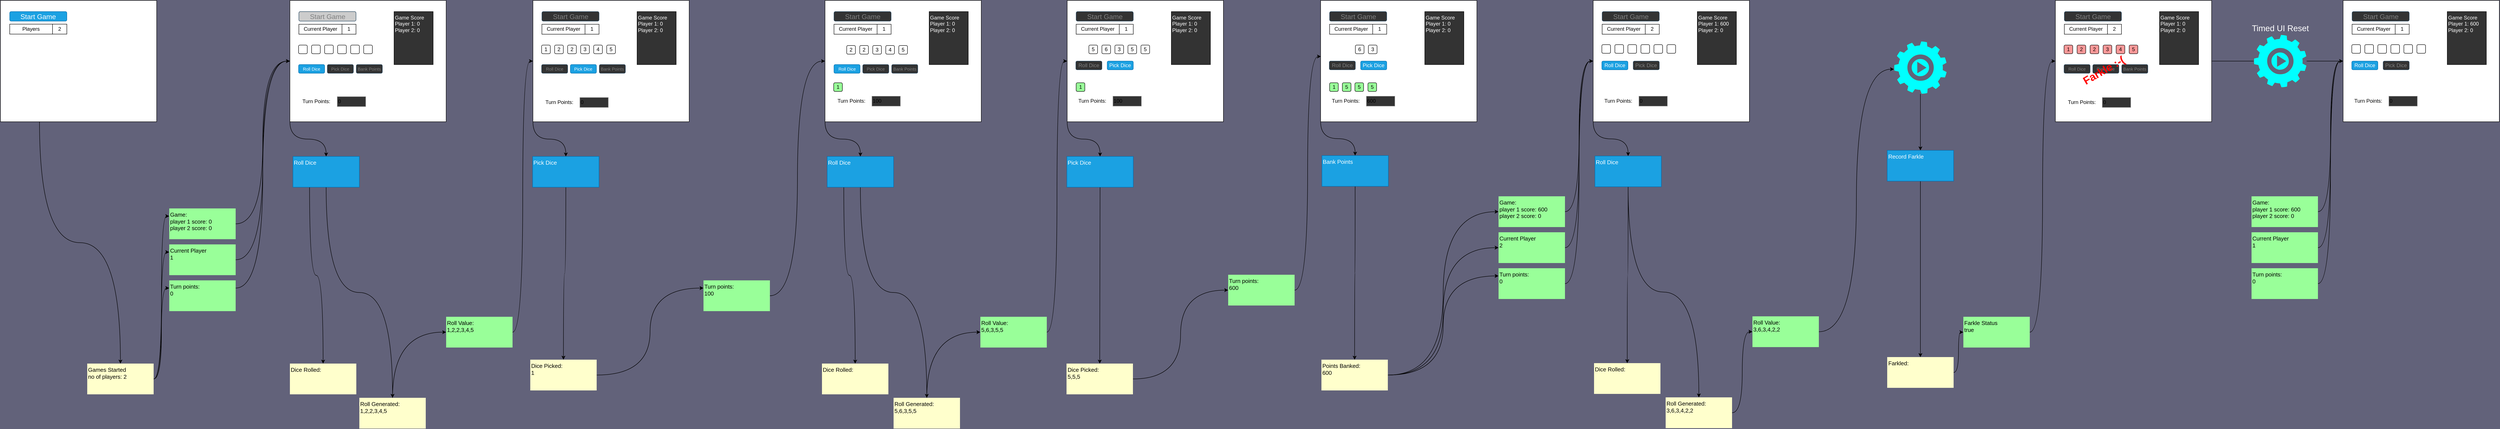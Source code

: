 <mxfile>
    <diagram id="QUSuAPqb3YD-Z2VtuKKH" name="Page-1">
        <mxGraphModel dx="2168" dy="832" grid="0" gridSize="10" guides="1" tooltips="1" connect="1" arrows="1" fold="1" page="1" pageScale="1" pageWidth="5200" pageHeight="4400" background="#62627A" math="0" shadow="0">
            <root>
                <mxCell id="0"/>
                <mxCell id="1" parent="0"/>
                <mxCell id="113" style="edgeStyle=orthogonalEdgeStyle;curved=1;html=1;entryX=0;entryY=0.25;entryDx=0;entryDy=0;fontSize=12;fontColor=#FFFFFF;" parent="1" source="10" target="17" edge="1">
                    <mxGeometry relative="1" as="geometry"/>
                </mxCell>
                <mxCell id="114" style="edgeStyle=orthogonalEdgeStyle;curved=1;html=1;entryX=0;entryY=0.25;entryDx=0;entryDy=0;fontSize=12;fontColor=#FFFFFF;" parent="1" source="10" target="47" edge="1">
                    <mxGeometry relative="1" as="geometry"/>
                </mxCell>
                <mxCell id="115" style="edgeStyle=orthogonalEdgeStyle;curved=1;html=1;entryX=0;entryY=0.25;entryDx=0;entryDy=0;fontSize=12;fontColor=#FFFFFF;" parent="1" source="10" target="18" edge="1">
                    <mxGeometry relative="1" as="geometry"/>
                </mxCell>
                <mxCell id="10" value="Games Started&lt;br&gt;no of players: 2" style="whiteSpace=wrap;html=1;fontSize=13;fillColor=#FFFFCC;strokeColor=none;align=left;verticalAlign=top;fontColor=#000000;" parent="1" vertex="1">
                    <mxGeometry x="280" y="918" width="153" height="71" as="geometry"/>
                </mxCell>
                <mxCell id="13" value="Dice Rolled:&lt;br&gt;" style="whiteSpace=wrap;html=1;fontSize=13;fillColor=#FFFFCC;strokeColor=none;align=left;verticalAlign=top;fontColor=#000000;" parent="1" vertex="1">
                    <mxGeometry x="747" y="918" width="153" height="71" as="geometry"/>
                </mxCell>
                <mxCell id="223" style="edgeStyle=orthogonalEdgeStyle;curved=1;html=1;entryX=0;entryY=0.25;entryDx=0;entryDy=0;fontSize=12;fontColor=#FFFFFF;" parent="1" source="16" target="176" edge="1">
                    <mxGeometry relative="1" as="geometry"/>
                </mxCell>
                <mxCell id="16" value="Dice Picked:&lt;br&gt;1" style="whiteSpace=wrap;html=1;fontSize=13;fillColor=#FFFFCC;strokeColor=none;align=left;verticalAlign=top;fontColor=#000000;" parent="1" vertex="1">
                    <mxGeometry x="1300.84" y="909" width="153" height="71" as="geometry"/>
                </mxCell>
                <mxCell id="81" style="edgeStyle=orthogonalEdgeStyle;html=1;fontSize=12;fontColor=#FFFFFF;curved=1;exitX=1;exitY=0.25;exitDx=0;exitDy=0;entryX=0;entryY=0.5;entryDx=0;entryDy=0;" parent="1" source="17" target="110" edge="1">
                    <mxGeometry relative="1" as="geometry">
                        <mxPoint x="740" y="230" as="targetPoint"/>
                    </mxGeometry>
                </mxCell>
                <mxCell id="17" value="Turn points:&lt;br&gt;0" style="whiteSpace=wrap;html=1;fontSize=13;fillColor=#99FF99;strokeColor=none;align=left;verticalAlign=top;labelBackgroundColor=none;fontColor=#000000;" parent="1" vertex="1">
                    <mxGeometry x="469" y="726" width="153" height="71" as="geometry"/>
                </mxCell>
                <mxCell id="78" style="edgeStyle=orthogonalEdgeStyle;html=1;fontSize=12;fontColor=#FFFFFF;curved=1;exitX=1;exitY=0.5;exitDx=0;exitDy=0;entryX=0;entryY=0.5;entryDx=0;entryDy=0;" parent="1" source="18" target="110" edge="1">
                    <mxGeometry relative="1" as="geometry">
                        <mxPoint x="747" y="220" as="targetPoint"/>
                    </mxGeometry>
                </mxCell>
                <mxCell id="348" style="edgeStyle=orthogonalEdgeStyle;curved=1;html=1;fontSize=10;fontColor=#FFFFFF;" parent="1" source="40" target="347" edge="1">
                    <mxGeometry relative="1" as="geometry"/>
                </mxCell>
                <mxCell id="40" value="" style="sketch=0;html=1;aspect=fixed;strokeColor=#666666;shadow=0;align=center;verticalAlign=top;fillColor=#00FFFF;shape=mxgraph.gcp2.play_gear;fontColor=#333333;" parent="1" vertex="1">
                    <mxGeometry x="4443" y="174" width="122" height="122" as="geometry"/>
                </mxCell>
                <mxCell id="131" style="edgeStyle=orthogonalEdgeStyle;curved=1;html=1;entryX=0;entryY=0.5;entryDx=0;entryDy=0;fontSize=12;fontColor=#FFFFFF;exitX=0.5;exitY=0;exitDx=0;exitDy=0;" parent="1" source="82" target="130" edge="1">
                    <mxGeometry relative="1" as="geometry"/>
                </mxCell>
                <mxCell id="82" value="Roll Generated:&lt;br&gt;1,2,2,3,4,5" style="whiteSpace=wrap;html=1;fontSize=13;fillColor=#FFFFCC;strokeColor=none;align=left;verticalAlign=top;fontColor=#000000;" parent="1" vertex="1">
                    <mxGeometry x="907" y="997" width="153" height="71" as="geometry"/>
                </mxCell>
                <mxCell id="165" style="edgeStyle=orthogonalEdgeStyle;curved=1;html=1;exitX=0;exitY=1;exitDx=0;exitDy=0;fontSize=12;fontColor=#FFFFFF;" parent="1" source="97" target="132" edge="1">
                    <mxGeometry relative="1" as="geometry"/>
                </mxCell>
                <mxCell id="97" value="" style="whiteSpace=wrap;html=1;movable=1;resizable=1;rotatable=1;deletable=1;editable=1;connectable=1;" parent="1" vertex="1">
                    <mxGeometry x="1307" y="80" width="360" height="280" as="geometry"/>
                </mxCell>
                <mxCell id="98" value="" style="group" parent="1" vertex="1" connectable="0">
                    <mxGeometry x="1327" y="183" width="170" height="20" as="geometry"/>
                </mxCell>
                <mxCell id="99" value="1" style="whiteSpace=wrap;html=1;aspect=fixed;fontColor=#000000;fillColor=#FFFFFF;strokeColor=#000000;rounded=1;container=0;" parent="98" vertex="1">
                    <mxGeometry width="20" height="20" as="geometry"/>
                </mxCell>
                <mxCell id="100" value="2" style="whiteSpace=wrap;html=1;aspect=fixed;fontColor=#000000;fillColor=#FFFFFF;strokeColor=#000000;rounded=1;container=0;" parent="98" vertex="1">
                    <mxGeometry x="30" width="20" height="20" as="geometry"/>
                </mxCell>
                <mxCell id="101" value="2" style="whiteSpace=wrap;html=1;aspect=fixed;fontColor=#000000;fillColor=#FFFFFF;strokeColor=#000000;rounded=1;container=0;" parent="98" vertex="1">
                    <mxGeometry x="60" width="20" height="20" as="geometry"/>
                </mxCell>
                <mxCell id="102" value="3" style="whiteSpace=wrap;html=1;aspect=fixed;fontColor=#000000;fillColor=#FFFFFF;strokeColor=#000000;rounded=1;container=0;" parent="98" vertex="1">
                    <mxGeometry x="90" width="20" height="20" as="geometry"/>
                </mxCell>
                <mxCell id="103" value="4" style="whiteSpace=wrap;html=1;aspect=fixed;fontColor=#000000;fillColor=#FFFFFF;strokeColor=#000000;rounded=1;container=0;" parent="98" vertex="1">
                    <mxGeometry x="120" width="20" height="20" as="geometry"/>
                </mxCell>
                <mxCell id="104" value="5" style="whiteSpace=wrap;html=1;aspect=fixed;fontColor=#000000;fillColor=#FFFFFF;strokeColor=#000000;rounded=1;container=0;" parent="98" vertex="1">
                    <mxGeometry x="150" width="20" height="20" as="geometry"/>
                </mxCell>
                <mxCell id="105" value="Start Game" style="rounded=1;whiteSpace=wrap;html=1;fontSize=16;fillColor=#333333;strokeColor=#23445d;fontColor=#808080;" parent="1" vertex="1">
                    <mxGeometry x="1327.679" y="105.802" width="131.593" height="21.98" as="geometry"/>
                </mxCell>
                <mxCell id="106" value="&lt;font color=&quot;#ffffff&quot;&gt;Game Score&lt;br&gt;Player 1: 0&lt;br&gt;&lt;/font&gt;&lt;span style=&quot;color: rgb(255, 255, 255);&quot;&gt;Player 2: 0&lt;/span&gt;&lt;font color=&quot;#ffffff&quot;&gt;&lt;br&gt;&lt;/font&gt;" style="whiteSpace=wrap;html=1;rounded=0;strokeColor=#000000;fontColor=#808080;fillColor=#333333;align=left;verticalAlign=top;" parent="1" vertex="1">
                    <mxGeometry x="1547" y="105.8" width="90" height="122.22" as="geometry"/>
                </mxCell>
                <mxCell id="107" value="Current Player" style="rounded=0;whiteSpace=wrap;html=1;fontSize=12;fillColor=none;" parent="1" vertex="1">
                    <mxGeometry x="1327.68" y="135" width="99.32" height="22.97" as="geometry"/>
                </mxCell>
                <mxCell id="108" value="1" style="whiteSpace=wrap;html=1;fontSize=12;" parent="1" vertex="1">
                    <mxGeometry x="1427" y="135" width="32.27" height="22.94" as="geometry"/>
                </mxCell>
                <mxCell id="109" value="Roll Dice" style="rounded=1;whiteSpace=wrap;html=1;strokeColor=#23445d;fontSize=10;fontColor=#808080;fillColor=#333333;" parent="1" vertex="1">
                    <mxGeometry x="1327" y="228.02" width="60" height="20" as="geometry"/>
                </mxCell>
                <mxCell id="125" style="edgeStyle=orthogonalEdgeStyle;curved=1;html=1;exitX=0;exitY=1;exitDx=0;exitDy=0;fontSize=12;fontColor=#FFFFFF;" parent="1" source="110" target="124" edge="1">
                    <mxGeometry relative="1" as="geometry"/>
                </mxCell>
                <mxCell id="110" value="" style="group;movable=1;resizable=1;rotatable=1;deletable=1;editable=1;connectable=1;" parent="1" vertex="1" connectable="0">
                    <mxGeometry x="747" y="80" width="360" height="280" as="geometry"/>
                </mxCell>
                <mxCell id="57" value="" style="whiteSpace=wrap;html=1;movable=0;resizable=0;rotatable=0;deletable=0;editable=0;connectable=0;" parent="110" vertex="1">
                    <mxGeometry width="360" height="280" as="geometry"/>
                </mxCell>
                <mxCell id="71" value="" style="group" parent="110" vertex="1" connectable="0">
                    <mxGeometry x="20" y="103" width="170" height="20" as="geometry"/>
                </mxCell>
                <mxCell id="63" value="" style="whiteSpace=wrap;html=1;aspect=fixed;fontColor=#000000;fillColor=#FFFFFF;strokeColor=#000000;rounded=1;container=0;" parent="71" vertex="1">
                    <mxGeometry width="20" height="20" as="geometry"/>
                </mxCell>
                <mxCell id="64" value="" style="whiteSpace=wrap;html=1;aspect=fixed;fontColor=#000000;fillColor=#FFFFFF;strokeColor=#000000;rounded=1;container=0;" parent="71" vertex="1">
                    <mxGeometry x="30" width="20" height="20" as="geometry"/>
                </mxCell>
                <mxCell id="65" value="" style="whiteSpace=wrap;html=1;aspect=fixed;fontColor=#000000;fillColor=#FFFFFF;strokeColor=#000000;rounded=1;container=0;" parent="71" vertex="1">
                    <mxGeometry x="60" width="20" height="20" as="geometry"/>
                </mxCell>
                <mxCell id="66" value="" style="whiteSpace=wrap;html=1;aspect=fixed;fontColor=#000000;fillColor=#FFFFFF;strokeColor=#000000;rounded=1;container=0;" parent="71" vertex="1">
                    <mxGeometry x="90" width="20" height="20" as="geometry"/>
                </mxCell>
                <mxCell id="67" value="" style="whiteSpace=wrap;html=1;aspect=fixed;fontColor=#000000;fillColor=#FFFFFF;strokeColor=#000000;rounded=1;container=0;" parent="71" vertex="1">
                    <mxGeometry x="120" width="20" height="20" as="geometry"/>
                </mxCell>
                <mxCell id="68" value="" style="whiteSpace=wrap;html=1;aspect=fixed;fontColor=#000000;fillColor=#FFFFFF;strokeColor=#000000;rounded=1;container=0;" parent="71" vertex="1">
                    <mxGeometry x="150" width="20" height="20" as="geometry"/>
                </mxCell>
                <mxCell id="59" value="Start Game" style="rounded=1;whiteSpace=wrap;html=1;fontSize=16;fillColor=#CCCCCC;strokeColor=#23445d;fontColor=#808080;" parent="110" vertex="1">
                    <mxGeometry x="20.679" y="25.802" width="131.593" height="21.98" as="geometry"/>
                </mxCell>
                <mxCell id="75" value="&lt;font color=&quot;#ffffff&quot;&gt;Game Score&lt;br&gt;Player 1: 0&lt;br&gt;&lt;/font&gt;&lt;span style=&quot;color: rgb(255, 255, 255);&quot;&gt;Player 2: 0&lt;/span&gt;&lt;font color=&quot;#ffffff&quot;&gt;&lt;br&gt;&lt;/font&gt;" style="whiteSpace=wrap;html=1;rounded=0;strokeColor=#000000;fontColor=#808080;fillColor=#333333;align=left;verticalAlign=top;" parent="110" vertex="1">
                    <mxGeometry x="240" y="25.8" width="90" height="122.22" as="geometry"/>
                </mxCell>
                <mxCell id="76" value="Current Player" style="rounded=0;whiteSpace=wrap;html=1;fontSize=12;fillColor=none;" parent="110" vertex="1">
                    <mxGeometry x="20.68" y="55" width="99.32" height="22.97" as="geometry"/>
                </mxCell>
                <mxCell id="77" value="1" style="whiteSpace=wrap;html=1;fontSize=12;" parent="110" vertex="1">
                    <mxGeometry x="120" y="55" width="32.27" height="22.94" as="geometry"/>
                </mxCell>
                <mxCell id="226" value="Roll Dice" style="rounded=1;whiteSpace=wrap;html=1;strokeColor=#006EAF;fontSize=10;fontColor=#ffffff;fillColor=#1ba1e2;gradientColor=none;" parent="110" vertex="1">
                    <mxGeometry x="20" y="148.02" width="60" height="20" as="geometry"/>
                </mxCell>
                <mxCell id="227" value="Pick Dice" style="rounded=1;whiteSpace=wrap;html=1;strokeColor=#23445d;fontSize=10;fontColor=#808080;fillColor=#333333;verticalAlign=middle;gradientColor=none;" parent="110" vertex="1">
                    <mxGeometry x="86.27" y="148.02" width="60" height="20" as="geometry"/>
                </mxCell>
                <mxCell id="228" value="Bank Points" style="rounded=1;whiteSpace=wrap;html=1;strokeColor=#23445d;fontSize=10;fontColor=#808080;fillColor=#333333;verticalAlign=middle;gradientColor=none;" parent="110" vertex="1">
                    <mxGeometry x="153" y="148.02" width="60" height="20" as="geometry"/>
                </mxCell>
                <mxCell id="313" value="Turn Points:" style="rounded=0;whiteSpace=wrap;html=1;fontSize=12;fillColor=none;strokeColor=none;" parent="110" vertex="1">
                    <mxGeometry x="20.68" y="222" width="80.41" height="22.97" as="geometry"/>
                </mxCell>
                <mxCell id="314" value="0" style="whiteSpace=wrap;html=1;fontSize=12;align=left;fillColor=#333333;strokeColor=#999999;" parent="110" vertex="1">
                    <mxGeometry x="109.09" y="222" width="65.59" height="22.94" as="geometry"/>
                </mxCell>
                <mxCell id="111" value="" style="group;movable=1;resizable=1;rotatable=1;deletable=1;editable=1;connectable=1;" parent="1" vertex="1" connectable="0">
                    <mxGeometry x="80" y="80" width="360" height="280" as="geometry"/>
                </mxCell>
                <mxCell id="4" value="" style="whiteSpace=wrap;html=1;container=0;" parent="111" vertex="1">
                    <mxGeometry width="360" height="280" as="geometry"/>
                </mxCell>
                <mxCell id="72" value="Start Game" style="rounded=1;whiteSpace=wrap;html=1;fontSize=16;fillColor=#1ba1e2;fontColor=#ffffff;strokeColor=#006EAF;container=0;" parent="111" vertex="1">
                    <mxGeometry x="21.409" y="25.762" width="131.593" height="21.98" as="geometry"/>
                </mxCell>
                <mxCell id="73" value="Players" style="rounded=0;whiteSpace=wrap;html=1;fontSize=12;fillColor=none;container=0;" parent="111" vertex="1">
                    <mxGeometry x="21.41" y="54.74" width="98.59" height="22.97" as="geometry"/>
                </mxCell>
                <mxCell id="74" value="2" style="whiteSpace=wrap;html=1;fontSize=12;container=0;" parent="111" vertex="1">
                    <mxGeometry x="120" y="54.74" width="33" height="22.94" as="geometry"/>
                </mxCell>
                <mxCell id="112" style="edgeStyle=orthogonalEdgeStyle;curved=1;html=1;fontSize=12;fontColor=#FFFFFF;exitX=0.25;exitY=1;exitDx=0;exitDy=0;" parent="1" source="4" target="10" edge="1">
                    <mxGeometry relative="1" as="geometry"/>
                </mxCell>
                <mxCell id="126" style="edgeStyle=orthogonalEdgeStyle;curved=1;html=1;fontSize=12;fontColor=#FFFFFF;exitX=0.25;exitY=1;exitDx=0;exitDy=0;entryX=0.5;entryY=0;entryDx=0;entryDy=0;" parent="1" source="124" target="13" edge="1">
                    <mxGeometry relative="1" as="geometry">
                        <mxPoint x="814" y="910" as="targetPoint"/>
                    </mxGeometry>
                </mxCell>
                <mxCell id="127" style="edgeStyle=orthogonalEdgeStyle;curved=1;html=1;exitX=0.5;exitY=1;exitDx=0;exitDy=0;fontSize=12;fontColor=#FFFFFF;" parent="1" source="124" target="82" edge="1">
                    <mxGeometry relative="1" as="geometry"/>
                </mxCell>
                <mxCell id="124" value="Roll Dice" style="whiteSpace=wrap;html=1;fontSize=13;fillColor=#1ba1e2;strokeColor=#006EAF;align=left;verticalAlign=top;labelBackgroundColor=none;fontColor=#ffffff;" parent="1" vertex="1">
                    <mxGeometry x="754" y="440" width="153" height="71" as="geometry"/>
                </mxCell>
                <mxCell id="242" style="edgeStyle=orthogonalEdgeStyle;curved=1;html=1;entryX=0;entryY=0.5;entryDx=0;entryDy=0;fontSize=10;fontColor=#FFFFFF;" parent="1" source="130" target="97" edge="1">
                    <mxGeometry relative="1" as="geometry"/>
                </mxCell>
                <mxCell id="130" value="Roll Value:&lt;br&gt;1,2,2,3,4,5" style="whiteSpace=wrap;html=1;fontSize=13;fillColor=#99FF99;strokeColor=none;align=left;verticalAlign=top;labelBackgroundColor=none;fontColor=#000000;" parent="1" vertex="1">
                    <mxGeometry x="1107" y="810" width="153" height="71" as="geometry"/>
                </mxCell>
                <mxCell id="167" style="edgeStyle=orthogonalEdgeStyle;curved=1;html=1;fontSize=12;fontColor=#FFFFFF;" parent="1" source="132" target="16" edge="1">
                    <mxGeometry relative="1" as="geometry"/>
                </mxCell>
                <mxCell id="132" value="Pick Dice" style="whiteSpace=wrap;html=1;fontSize=13;fillColor=#1ba1e2;strokeColor=#006EAF;align=left;verticalAlign=top;labelBackgroundColor=none;fontColor=#ffffff;" parent="1" vertex="1">
                    <mxGeometry x="1306.27" y="440" width="153" height="71" as="geometry"/>
                </mxCell>
                <mxCell id="164" value="Pick Dice" style="rounded=1;whiteSpace=wrap;html=1;strokeColor=#006EAF;fontSize=10;fontColor=#ffffff;fillColor=#1ba1e2;verticalAlign=middle;gradientColor=none;" parent="1" vertex="1">
                    <mxGeometry x="1393.27" y="228.02" width="60" height="20" as="geometry"/>
                </mxCell>
                <mxCell id="79" style="edgeStyle=orthogonalEdgeStyle;html=1;fontSize=12;fontColor=#FFFFFF;curved=1;entryX=0;entryY=0.5;entryDx=0;entryDy=0;" parent="1" source="47" target="110" edge="1">
                    <mxGeometry relative="1" as="geometry">
                        <mxPoint x="747" y="220" as="targetPoint"/>
                    </mxGeometry>
                </mxCell>
                <mxCell id="47" value="Current Player&lt;br&gt;1" style="whiteSpace=wrap;html=1;fontSize=13;fillColor=#99FF99;strokeColor=none;align=left;verticalAlign=top;labelBackgroundColor=none;fontColor=#000000;" parent="1" vertex="1">
                    <mxGeometry x="469" y="643" width="153" height="71" as="geometry"/>
                </mxCell>
                <mxCell id="18" value="Game:&lt;br&gt;player 1 score: 0&lt;br&gt;player 2 score: 0" style="whiteSpace=wrap;html=1;fontSize=13;fillColor=#99FF99;strokeColor=none;align=left;verticalAlign=top;labelBackgroundColor=none;fontColor=#000000;" parent="1" vertex="1">
                    <mxGeometry x="469" y="560" width="153" height="71" as="geometry"/>
                </mxCell>
                <mxCell id="173" value="Dice Rolled:&lt;br&gt;" style="whiteSpace=wrap;html=1;fontSize=13;fillColor=#FFFFCC;strokeColor=none;align=left;verticalAlign=top;fontColor=#000000;" parent="1" vertex="1">
                    <mxGeometry x="1973" y="918" width="153" height="71" as="geometry"/>
                </mxCell>
                <mxCell id="274" style="edgeStyle=orthogonalEdgeStyle;curved=1;html=1;entryX=0;entryY=0.5;entryDx=0;entryDy=0;fontSize=10;fontColor=#FFFFFF;" parent="1" source="174" target="237" edge="1">
                    <mxGeometry relative="1" as="geometry"/>
                </mxCell>
                <mxCell id="174" value="Dice Picked:&lt;br&gt;5,5,5" style="whiteSpace=wrap;html=1;fontSize=13;fillColor=#FFFFCC;strokeColor=none;align=left;verticalAlign=top;fontColor=#000000;" parent="1" vertex="1">
                    <mxGeometry x="2536.5" y="918" width="153" height="71" as="geometry"/>
                </mxCell>
                <mxCell id="176" value="Turn points:&lt;br&gt;100" style="whiteSpace=wrap;html=1;fontSize=13;fillColor=#99FF99;strokeColor=none;align=left;verticalAlign=top;labelBackgroundColor=none;fontColor=#000000;" parent="1" vertex="1">
                    <mxGeometry x="1700" y="726" width="153" height="71" as="geometry"/>
                </mxCell>
                <mxCell id="178" style="edgeStyle=orthogonalEdgeStyle;curved=1;html=1;entryX=0;entryY=0.5;entryDx=0;entryDy=0;fontSize=12;fontColor=#FFFFFF;exitX=0.5;exitY=0;exitDx=0;exitDy=0;" parent="1" source="179" target="216" edge="1">
                    <mxGeometry relative="1" as="geometry"/>
                </mxCell>
                <mxCell id="179" value="Roll Generated:&lt;br&gt;5,6,3,5,5" style="whiteSpace=wrap;html=1;fontSize=13;fillColor=#FFFFCC;strokeColor=none;align=left;verticalAlign=top;fontColor=#000000;" parent="1" vertex="1">
                    <mxGeometry x="2138" y="997" width="153" height="71" as="geometry"/>
                </mxCell>
                <mxCell id="180" style="edgeStyle=orthogonalEdgeStyle;curved=1;html=1;exitX=0;exitY=1;exitDx=0;exitDy=0;fontSize=12;fontColor=#FFFFFF;" parent="1" source="181" target="218" edge="1">
                    <mxGeometry relative="1" as="geometry"/>
                </mxCell>
                <mxCell id="181" value="" style="whiteSpace=wrap;html=1;movable=1;resizable=1;rotatable=1;deletable=1;editable=1;connectable=1;" parent="1" vertex="1">
                    <mxGeometry x="2538" y="80" width="360" height="280" as="geometry"/>
                </mxCell>
                <mxCell id="189" value="Start Game" style="rounded=1;whiteSpace=wrap;html=1;fontSize=16;fillColor=#333333;strokeColor=#23445d;fontColor=#808080;" parent="1" vertex="1">
                    <mxGeometry x="2558.679" y="105.802" width="131.593" height="21.98" as="geometry"/>
                </mxCell>
                <mxCell id="190" value="&lt;font color=&quot;#ffffff&quot;&gt;Game Score&lt;br&gt;Player 1: 0&lt;br&gt;&lt;/font&gt;&lt;span style=&quot;color: rgb(255, 255, 255);&quot;&gt;Player 2: 0&lt;/span&gt;&lt;font color=&quot;#ffffff&quot;&gt;&lt;br&gt;&lt;/font&gt;" style="whiteSpace=wrap;html=1;rounded=0;strokeColor=#000000;fontColor=#808080;fillColor=#333333;align=left;verticalAlign=top;" parent="1" vertex="1">
                    <mxGeometry x="2778" y="105.8" width="90" height="122.22" as="geometry"/>
                </mxCell>
                <mxCell id="191" value="Current Player" style="rounded=0;whiteSpace=wrap;html=1;fontSize=12;fillColor=none;" parent="1" vertex="1">
                    <mxGeometry x="2558.68" y="135" width="99.32" height="22.97" as="geometry"/>
                </mxCell>
                <mxCell id="192" value="1" style="whiteSpace=wrap;html=1;fontSize=12;" parent="1" vertex="1">
                    <mxGeometry x="2658" y="135" width="32.27" height="22.94" as="geometry"/>
                </mxCell>
                <mxCell id="193" value="Roll Dice" style="rounded=1;whiteSpace=wrap;html=1;strokeColor=#23445d;fontSize=12;fontColor=#808080;fillColor=#333333;" parent="1" vertex="1">
                    <mxGeometry x="2558" y="220" width="60" height="20" as="geometry"/>
                </mxCell>
                <mxCell id="233" style="edgeStyle=orthogonalEdgeStyle;curved=1;html=1;entryX=0;entryY=0.5;entryDx=0;entryDy=0;fontSize=10;fontColor=#FFFFFF;exitX=1;exitY=0.5;exitDx=0;exitDy=0;" parent="1" source="216" target="181" edge="1">
                    <mxGeometry relative="1" as="geometry">
                        <mxPoint x="2491.0" y="678.5" as="sourcePoint"/>
                    </mxGeometry>
                </mxCell>
                <mxCell id="213" style="edgeStyle=orthogonalEdgeStyle;curved=1;html=1;fontSize=12;fontColor=#FFFFFF;exitX=0.25;exitY=1;exitDx=0;exitDy=0;entryX=0.5;entryY=0;entryDx=0;entryDy=0;" parent="1" source="215" target="173" edge="1">
                    <mxGeometry relative="1" as="geometry">
                        <mxPoint x="2045" y="910" as="targetPoint"/>
                    </mxGeometry>
                </mxCell>
                <mxCell id="214" style="edgeStyle=orthogonalEdgeStyle;curved=1;html=1;exitX=0.5;exitY=1;exitDx=0;exitDy=0;fontSize=12;fontColor=#FFFFFF;" parent="1" source="215" target="179" edge="1">
                    <mxGeometry relative="1" as="geometry"/>
                </mxCell>
                <mxCell id="215" value="Roll Dice" style="whiteSpace=wrap;html=1;fontSize=13;fillColor=#1ba1e2;strokeColor=#006EAF;align=left;verticalAlign=top;labelBackgroundColor=none;fontColor=#ffffff;" parent="1" vertex="1">
                    <mxGeometry x="1985" y="440" width="153" height="71" as="geometry"/>
                </mxCell>
                <mxCell id="216" value="Roll Value:&lt;br&gt;5,6,3,5,5" style="whiteSpace=wrap;html=1;fontSize=13;fillColor=#99FF99;strokeColor=none;align=left;verticalAlign=top;labelBackgroundColor=none;fontColor=#000000;" parent="1" vertex="1">
                    <mxGeometry x="2338" y="810" width="153" height="71" as="geometry"/>
                </mxCell>
                <mxCell id="217" style="edgeStyle=orthogonalEdgeStyle;curved=1;html=1;fontSize=12;fontColor=#FFFFFF;" parent="1" source="218" target="174" edge="1">
                    <mxGeometry relative="1" as="geometry"/>
                </mxCell>
                <mxCell id="218" value="Pick Dice" style="whiteSpace=wrap;html=1;fontSize=13;fillColor=#1ba1e2;strokeColor=#006EAF;align=left;verticalAlign=top;labelBackgroundColor=none;fontColor=#ffffff;" parent="1" vertex="1">
                    <mxGeometry x="2537.27" y="440" width="153" height="71" as="geometry"/>
                </mxCell>
                <mxCell id="219" value="Pick Dice" style="rounded=1;whiteSpace=wrap;html=1;strokeColor=#006EAF;fontSize=12;fontColor=#ffffff;fillColor=#1ba1e2;verticalAlign=middle;gradientColor=none;" parent="1" vertex="1">
                    <mxGeometry x="2630.27" y="220" width="60" height="20" as="geometry"/>
                </mxCell>
                <mxCell id="241" style="edgeStyle=orthogonalEdgeStyle;curved=1;html=1;fontSize=10;fontColor=#FFFFFF;entryX=0;entryY=0.5;entryDx=0;entryDy=0;exitX=1;exitY=0.5;exitDx=0;exitDy=0;" parent="1" source="176" target="196" edge="1">
                    <mxGeometry relative="1" as="geometry">
                        <mxPoint x="1880.25" y="262.125" as="targetPoint"/>
                        <mxPoint x="1853" y="595.5" as="sourcePoint"/>
                    </mxGeometry>
                </mxCell>
                <mxCell id="225" value="Bank Points" style="rounded=1;whiteSpace=wrap;html=1;strokeColor=#23445d;fontSize=10;fontColor=#808080;fillColor=#333333;verticalAlign=middle;gradientColor=none;" parent="1" vertex="1">
                    <mxGeometry x="1460" y="228.02" width="60" height="20" as="geometry"/>
                </mxCell>
                <mxCell id="243" style="edgeStyle=orthogonalEdgeStyle;curved=1;html=1;exitX=0;exitY=1;exitDx=0;exitDy=0;fontSize=10;fontColor=#FFFFFF;" parent="1" source="196" target="215" edge="1">
                    <mxGeometry relative="1" as="geometry"/>
                </mxCell>
                <mxCell id="196" value="" style="whiteSpace=wrap;html=1;movable=1;resizable=1;rotatable=1;deletable=1;editable=1;connectable=1;" parent="1" vertex="1">
                    <mxGeometry x="1980" y="80" width="360" height="280" as="geometry"/>
                </mxCell>
                <mxCell id="204" value="Start Game" style="rounded=1;whiteSpace=wrap;html=1;fontSize=16;fillColor=#333333;strokeColor=#23445d;fontColor=#808080;" parent="1" vertex="1">
                    <mxGeometry x="2000.679" y="105.802" width="131.593" height="21.98" as="geometry"/>
                </mxCell>
                <mxCell id="205" value="&lt;font color=&quot;#ffffff&quot;&gt;Game Score&lt;br&gt;Player 1: 0&lt;br&gt;&lt;/font&gt;&lt;span style=&quot;color: rgb(255, 255, 255);&quot;&gt;Player 2: 0&lt;/span&gt;&lt;font color=&quot;#ffffff&quot;&gt;&lt;br&gt;&lt;/font&gt;" style="whiteSpace=wrap;html=1;rounded=0;strokeColor=#000000;fontColor=#808080;fillColor=#333333;align=left;verticalAlign=top;" parent="1" vertex="1">
                    <mxGeometry x="2220" y="105.8" width="90" height="122.22" as="geometry"/>
                </mxCell>
                <mxCell id="206" value="Current Player" style="rounded=0;whiteSpace=wrap;html=1;fontSize=12;fillColor=none;" parent="1" vertex="1">
                    <mxGeometry x="2000.68" y="135" width="99.32" height="22.97" as="geometry"/>
                </mxCell>
                <mxCell id="207" value="1" style="whiteSpace=wrap;html=1;fontSize=12;" parent="1" vertex="1">
                    <mxGeometry x="2100" y="135" width="32.27" height="22.94" as="geometry"/>
                </mxCell>
                <mxCell id="229" value="Roll Dice" style="rounded=1;whiteSpace=wrap;html=1;strokeColor=#006EAF;fontSize=10;fontColor=#ffffff;fillColor=#1ba1e2;gradientColor=none;" parent="1" vertex="1">
                    <mxGeometry x="2000.68" y="228.02" width="60" height="20" as="geometry"/>
                </mxCell>
                <mxCell id="230" value="Pick Dice" style="rounded=1;whiteSpace=wrap;html=1;strokeColor=#23445d;fontSize=10;fontColor=#808080;fillColor=#333333;verticalAlign=middle;gradientColor=none;" parent="1" vertex="1">
                    <mxGeometry x="2066.95" y="228.02" width="60" height="20" as="geometry"/>
                </mxCell>
                <mxCell id="231" value="Bank Points" style="rounded=1;whiteSpace=wrap;html=1;strokeColor=#23445d;fontSize=10;fontColor=#808080;fillColor=#333333;verticalAlign=middle;gradientColor=none;" parent="1" vertex="1">
                    <mxGeometry x="2133.68" y="228.02" width="60" height="20" as="geometry"/>
                </mxCell>
                <mxCell id="234" value="Turn Points:" style="rounded=0;whiteSpace=wrap;html=1;fontSize=12;fillColor=none;strokeColor=none;" parent="1" vertex="1">
                    <mxGeometry x="2000.68" y="301" width="80.41" height="22.97" as="geometry"/>
                </mxCell>
                <mxCell id="235" value="100" style="whiteSpace=wrap;html=1;fontSize=12;align=left;fillColor=#333333;strokeColor=#999999;" parent="1" vertex="1">
                    <mxGeometry x="2088.09" y="301" width="65.59" height="22.94" as="geometry"/>
                </mxCell>
                <mxCell id="275" style="edgeStyle=orthogonalEdgeStyle;curved=1;html=1;entryX=0.002;entryY=0.462;entryDx=0;entryDy=0;entryPerimeter=0;fontSize=10;fontColor=#FFFFFF;" parent="1" source="237" target="258" edge="1">
                    <mxGeometry relative="1" as="geometry"/>
                </mxCell>
                <mxCell id="237" value="Turn points:&lt;br&gt;600" style="whiteSpace=wrap;html=1;fontSize=13;fillColor=#99FF99;strokeColor=none;align=left;verticalAlign=top;labelBackgroundColor=none;fontColor=#000000;" parent="1" vertex="1">
                    <mxGeometry x="2909" y="713" width="153" height="71" as="geometry"/>
                </mxCell>
                <mxCell id="244" value="" style="group" parent="1" vertex="1" connectable="0">
                    <mxGeometry x="2000" y="184" width="170" height="20" as="geometry"/>
                </mxCell>
                <mxCell id="246" value="2" style="whiteSpace=wrap;html=1;aspect=fixed;fontColor=#000000;fillColor=#FFFFFF;strokeColor=#000000;rounded=1;container=0;" parent="244" vertex="1">
                    <mxGeometry x="30" width="20" height="20" as="geometry"/>
                </mxCell>
                <mxCell id="247" value="2" style="whiteSpace=wrap;html=1;aspect=fixed;fontColor=#000000;fillColor=#FFFFFF;strokeColor=#000000;rounded=1;container=0;" parent="244" vertex="1">
                    <mxGeometry x="60" width="20" height="20" as="geometry"/>
                </mxCell>
                <mxCell id="248" value="3" style="whiteSpace=wrap;html=1;aspect=fixed;fontColor=#000000;fillColor=#FFFFFF;strokeColor=#000000;rounded=1;container=0;" parent="244" vertex="1">
                    <mxGeometry x="90" width="20" height="20" as="geometry"/>
                </mxCell>
                <mxCell id="249" value="4" style="whiteSpace=wrap;html=1;aspect=fixed;fontColor=#000000;fillColor=#FFFFFF;strokeColor=#000000;rounded=1;container=0;" parent="244" vertex="1">
                    <mxGeometry x="120" width="20" height="20" as="geometry"/>
                </mxCell>
                <mxCell id="250" value="5" style="whiteSpace=wrap;html=1;aspect=fixed;fontColor=#000000;fillColor=#FFFFFF;strokeColor=#000000;rounded=1;container=0;" parent="244" vertex="1">
                    <mxGeometry x="150" width="20" height="20" as="geometry"/>
                </mxCell>
                <mxCell id="252" value="1" style="whiteSpace=wrap;html=1;aspect=fixed;fontColor=#000000;fillColor=#99FF99;strokeColor=#000000;rounded=1;container=0;" parent="1" vertex="1">
                    <mxGeometry x="2000" y="270" width="20" height="20" as="geometry"/>
                </mxCell>
                <mxCell id="253" value="1" style="whiteSpace=wrap;html=1;aspect=fixed;fontColor=#000000;fillColor=#99FF99;strokeColor=#000000;rounded=1;container=0;" parent="1" vertex="1">
                    <mxGeometry x="2558.68" y="270" width="20" height="20" as="geometry"/>
                </mxCell>
                <mxCell id="254" value="Turn Points:" style="rounded=0;whiteSpace=wrap;html=1;fontSize=12;fillColor=none;strokeColor=none;" parent="1" vertex="1">
                    <mxGeometry x="2556" y="301" width="80.41" height="22.97" as="geometry"/>
                </mxCell>
                <mxCell id="255" value="100" style="whiteSpace=wrap;html=1;fontSize=12;align=left;fillColor=#333333;strokeColor=#999999;" parent="1" vertex="1">
                    <mxGeometry x="2643.41" y="301" width="65.59" height="22.94" as="geometry"/>
                </mxCell>
                <mxCell id="184" value="5" style="whiteSpace=wrap;html=1;aspect=fixed;fontColor=#000000;fillColor=#FFFFFF;strokeColor=#000000;rounded=1;container=0;" parent="1" vertex="1">
                    <mxGeometry x="2588" y="183" width="20" height="20" as="geometry"/>
                </mxCell>
                <mxCell id="185" value="6" style="whiteSpace=wrap;html=1;aspect=fixed;fontColor=#000000;fillColor=#FFFFFF;strokeColor=#000000;rounded=1;container=0;" parent="1" vertex="1">
                    <mxGeometry x="2618" y="183" width="20" height="20" as="geometry"/>
                </mxCell>
                <mxCell id="186" value="3" style="whiteSpace=wrap;html=1;aspect=fixed;fontColor=#000000;fillColor=#FFFFFF;strokeColor=#000000;rounded=1;container=0;" parent="1" vertex="1">
                    <mxGeometry x="2648" y="183" width="20" height="20" as="geometry"/>
                </mxCell>
                <mxCell id="187" value="5" style="whiteSpace=wrap;html=1;aspect=fixed;fontColor=#000000;fillColor=#FFFFFF;strokeColor=#000000;rounded=1;container=0;" parent="1" vertex="1">
                    <mxGeometry x="2678" y="183" width="20" height="20" as="geometry"/>
                </mxCell>
                <mxCell id="188" value="5" style="whiteSpace=wrap;html=1;aspect=fixed;fontColor=#000000;fillColor=#FFFFFF;strokeColor=#000000;rounded=1;container=0;" parent="1" vertex="1">
                    <mxGeometry x="2708" y="183" width="20" height="20" as="geometry"/>
                </mxCell>
                <mxCell id="257" style="edgeStyle=orthogonalEdgeStyle;curved=1;html=1;exitX=0;exitY=1;exitDx=0;exitDy=0;fontSize=12;fontColor=#FFFFFF;" parent="1" source="258" target="264" edge="1">
                    <mxGeometry relative="1" as="geometry"/>
                </mxCell>
                <mxCell id="258" value="" style="whiteSpace=wrap;html=1;movable=1;resizable=1;rotatable=1;deletable=1;editable=1;connectable=1;" parent="1" vertex="1">
                    <mxGeometry x="3122" y="80" width="360" height="280" as="geometry"/>
                </mxCell>
                <mxCell id="259" value="Start Game" style="rounded=1;whiteSpace=wrap;html=1;fontSize=16;fillColor=#333333;strokeColor=#23445d;fontColor=#808080;" parent="1" vertex="1">
                    <mxGeometry x="3142.679" y="105.802" width="131.593" height="21.98" as="geometry"/>
                </mxCell>
                <mxCell id="260" value="&lt;font color=&quot;#ffffff&quot;&gt;Game Score&lt;br&gt;Player 1: 0&lt;br&gt;&lt;/font&gt;&lt;span style=&quot;color: rgb(255, 255, 255);&quot;&gt;Player 2: 0&lt;/span&gt;&lt;font color=&quot;#ffffff&quot;&gt;&lt;br&gt;&lt;/font&gt;" style="whiteSpace=wrap;html=1;rounded=0;strokeColor=#000000;fontColor=#808080;fillColor=#333333;align=left;verticalAlign=top;" parent="1" vertex="1">
                    <mxGeometry x="3362" y="105.8" width="90" height="122.22" as="geometry"/>
                </mxCell>
                <mxCell id="261" value="Current Player" style="rounded=0;whiteSpace=wrap;html=1;fontSize=12;fillColor=none;" parent="1" vertex="1">
                    <mxGeometry x="3142.68" y="135" width="99.32" height="22.97" as="geometry"/>
                </mxCell>
                <mxCell id="262" value="1" style="whiteSpace=wrap;html=1;fontSize=12;" parent="1" vertex="1">
                    <mxGeometry x="3242" y="135" width="32.27" height="22.94" as="geometry"/>
                </mxCell>
                <mxCell id="263" value="Roll Dice" style="rounded=1;whiteSpace=wrap;html=1;strokeColor=#23445d;fontSize=12;fontColor=#808080;fillColor=#333333;" parent="1" vertex="1">
                    <mxGeometry x="3142" y="220" width="60" height="20" as="geometry"/>
                </mxCell>
                <mxCell id="304" style="edgeStyle=orthogonalEdgeStyle;curved=1;html=1;exitX=0.5;exitY=1;exitDx=0;exitDy=0;fontSize=10;fontColor=#FFFFFF;" parent="1" source="264" target="280" edge="1">
                    <mxGeometry relative="1" as="geometry"/>
                </mxCell>
                <mxCell id="264" value="Bank Points" style="whiteSpace=wrap;html=1;fontSize=13;fillColor=#1ba1e2;strokeColor=#006EAF;align=left;verticalAlign=top;labelBackgroundColor=none;fontColor=#ffffff;" parent="1" vertex="1">
                    <mxGeometry x="3125" y="438" width="153" height="71" as="geometry"/>
                </mxCell>
                <mxCell id="265" value="Pick Dice" style="rounded=1;whiteSpace=wrap;html=1;strokeColor=#006EAF;fontSize=12;fontColor=#ffffff;fillColor=#1ba1e2;verticalAlign=middle;gradientColor=none;" parent="1" vertex="1">
                    <mxGeometry x="3214.27" y="220" width="60" height="20" as="geometry"/>
                </mxCell>
                <mxCell id="266" value="1" style="whiteSpace=wrap;html=1;aspect=fixed;fontColor=#000000;fillColor=#99FF99;strokeColor=#000000;rounded=1;container=0;" parent="1" vertex="1">
                    <mxGeometry x="3142.68" y="270" width="20" height="20" as="geometry"/>
                </mxCell>
                <mxCell id="267" value="Turn Points:" style="rounded=0;whiteSpace=wrap;html=1;fontSize=12;fillColor=none;strokeColor=none;" parent="1" vertex="1">
                    <mxGeometry x="3140" y="301" width="80.41" height="22.97" as="geometry"/>
                </mxCell>
                <mxCell id="268" value="600" style="whiteSpace=wrap;html=1;fontSize=12;align=left;fillColor=#333333;strokeColor=#999999;" parent="1" vertex="1">
                    <mxGeometry x="3227.41" y="301" width="65.59" height="22.94" as="geometry"/>
                </mxCell>
                <mxCell id="269" value="5" style="whiteSpace=wrap;html=1;aspect=fixed;fontColor=#000000;fillColor=#99FF99;strokeColor=#000000;rounded=1;container=0;" parent="1" vertex="1">
                    <mxGeometry x="3172" y="270" width="20" height="20" as="geometry"/>
                </mxCell>
                <mxCell id="270" value="6" style="whiteSpace=wrap;html=1;aspect=fixed;fontColor=#000000;fillColor=#FFFFFF;strokeColor=#000000;rounded=1;container=0;" parent="1" vertex="1">
                    <mxGeometry x="3202" y="183" width="20" height="20" as="geometry"/>
                </mxCell>
                <mxCell id="271" value="3" style="whiteSpace=wrap;html=1;aspect=fixed;fontColor=#000000;fillColor=#FFFFFF;strokeColor=#000000;rounded=1;container=0;" parent="1" vertex="1">
                    <mxGeometry x="3232" y="183" width="20" height="20" as="geometry"/>
                </mxCell>
                <mxCell id="273" value="5" style="whiteSpace=wrap;html=1;aspect=fixed;fontColor=#000000;fillColor=#99FF99;strokeColor=#000000;rounded=1;container=0;" parent="1" vertex="1">
                    <mxGeometry x="3231" y="270" width="20" height="20" as="geometry"/>
                </mxCell>
                <mxCell id="276" value="5" style="whiteSpace=wrap;html=1;aspect=fixed;fontColor=#000000;fillColor=#99FF99;strokeColor=#000000;rounded=1;container=0;" parent="1" vertex="1">
                    <mxGeometry x="3201" y="270" width="20" height="20" as="geometry"/>
                </mxCell>
                <mxCell id="310" style="edgeStyle=orthogonalEdgeStyle;curved=1;html=1;entryX=0;entryY=0.5;entryDx=0;entryDy=0;fontSize=10;fontColor=#FFFFFF;" parent="1" source="277" target="281" edge="1">
                    <mxGeometry relative="1" as="geometry"/>
                </mxCell>
                <mxCell id="277" value="Turn points:&lt;br&gt;0" style="whiteSpace=wrap;html=1;fontSize=13;fillColor=#99FF99;strokeColor=none;align=left;verticalAlign=top;labelBackgroundColor=none;fontColor=#000000;" parent="1" vertex="1">
                    <mxGeometry x="3532" y="698" width="153" height="71" as="geometry"/>
                </mxCell>
                <mxCell id="309" style="edgeStyle=orthogonalEdgeStyle;curved=1;html=1;entryX=0;entryY=0.5;entryDx=0;entryDy=0;fontSize=10;fontColor=#FFFFFF;" parent="1" source="278" target="281" edge="1">
                    <mxGeometry relative="1" as="geometry"/>
                </mxCell>
                <mxCell id="278" value="Current Player&lt;br&gt;2" style="whiteSpace=wrap;html=1;fontSize=13;fillColor=#99FF99;strokeColor=none;align=left;verticalAlign=top;labelBackgroundColor=none;fontColor=#000000;" parent="1" vertex="1">
                    <mxGeometry x="3532" y="615" width="153" height="71" as="geometry"/>
                </mxCell>
                <mxCell id="308" style="edgeStyle=orthogonalEdgeStyle;curved=1;html=1;entryX=0;entryY=0.5;entryDx=0;entryDy=0;fontSize=10;fontColor=#FFFFFF;" parent="1" source="279" target="281" edge="1">
                    <mxGeometry relative="1" as="geometry"/>
                </mxCell>
                <mxCell id="279" value="Game:&lt;br&gt;player 1 score: 600&lt;br&gt;player 2 score: 0" style="whiteSpace=wrap;html=1;fontSize=13;fillColor=#99FF99;strokeColor=none;align=left;verticalAlign=top;labelBackgroundColor=none;fontColor=#000000;" parent="1" vertex="1">
                    <mxGeometry x="3532" y="532" width="153" height="71" as="geometry"/>
                </mxCell>
                <mxCell id="305" style="edgeStyle=orthogonalEdgeStyle;curved=1;html=1;entryX=0;entryY=0.5;entryDx=0;entryDy=0;fontSize=10;fontColor=#FFFFFF;" parent="1" source="280" target="279" edge="1">
                    <mxGeometry relative="1" as="geometry"/>
                </mxCell>
                <mxCell id="306" style="edgeStyle=orthogonalEdgeStyle;curved=1;html=1;entryX=0;entryY=0.5;entryDx=0;entryDy=0;fontSize=10;fontColor=#FFFFFF;" parent="1" source="280" target="278" edge="1">
                    <mxGeometry relative="1" as="geometry"/>
                </mxCell>
                <mxCell id="307" style="edgeStyle=orthogonalEdgeStyle;curved=1;html=1;entryX=0;entryY=0.25;entryDx=0;entryDy=0;fontSize=10;fontColor=#FFFFFF;" parent="1" source="280" target="277" edge="1">
                    <mxGeometry relative="1" as="geometry"/>
                </mxCell>
                <mxCell id="280" value="Points Banked:&lt;br&gt;600" style="whiteSpace=wrap;html=1;fontSize=13;fillColor=#FFFFCC;strokeColor=none;align=left;verticalAlign=top;fontColor=#000000;" parent="1" vertex="1">
                    <mxGeometry x="3123.84" y="909" width="153" height="71" as="geometry"/>
                </mxCell>
                <mxCell id="319" style="edgeStyle=orthogonalEdgeStyle;curved=1;html=1;exitX=0;exitY=1;exitDx=0;exitDy=0;fontSize=10;fontColor=#FFFFFF;" parent="1" source="281" target="317" edge="1">
                    <mxGeometry relative="1" as="geometry"/>
                </mxCell>
                <mxCell id="281" value="" style="whiteSpace=wrap;html=1;movable=1;resizable=1;rotatable=1;deletable=1;editable=1;connectable=1;" parent="1" vertex="1">
                    <mxGeometry x="3750" y="80" width="360" height="280" as="geometry"/>
                </mxCell>
                <mxCell id="282" value="Start Game" style="rounded=1;whiteSpace=wrap;html=1;fontSize=16;fillColor=#333333;strokeColor=#23445d;fontColor=#808080;" parent="1" vertex="1">
                    <mxGeometry x="3770.679" y="105.802" width="131.593" height="21.98" as="geometry"/>
                </mxCell>
                <mxCell id="283" value="&lt;font color=&quot;#ffffff&quot;&gt;Game Score&lt;br&gt;Player 1: 600&lt;br&gt;&lt;/font&gt;&lt;span style=&quot;color: rgb(255, 255, 255);&quot;&gt;Player 2: 0&lt;/span&gt;&lt;font color=&quot;#ffffff&quot;&gt;&lt;br&gt;&lt;/font&gt;" style="whiteSpace=wrap;html=1;rounded=0;strokeColor=#000000;fontColor=#808080;fillColor=#333333;align=left;verticalAlign=top;" parent="1" vertex="1">
                    <mxGeometry x="3990" y="105.8" width="90" height="122.22" as="geometry"/>
                </mxCell>
                <mxCell id="284" value="Current Player" style="rounded=0;whiteSpace=wrap;html=1;fontSize=12;fillColor=none;" parent="1" vertex="1">
                    <mxGeometry x="3770.68" y="135" width="99.32" height="22.97" as="geometry"/>
                </mxCell>
                <mxCell id="285" value="2" style="whiteSpace=wrap;html=1;fontSize=12;" parent="1" vertex="1">
                    <mxGeometry x="3870" y="135" width="32.27" height="22.94" as="geometry"/>
                </mxCell>
                <mxCell id="286" value="Roll Dice" style="rounded=1;whiteSpace=wrap;html=1;strokeColor=#006EAF;fontSize=12;fontColor=#ffffff;fillColor=#1ba1e2;gradientColor=none;" parent="1" vertex="1">
                    <mxGeometry x="3770" y="220" width="60" height="20" as="geometry"/>
                </mxCell>
                <mxCell id="287" value="Pick Dice" style="rounded=1;whiteSpace=wrap;html=1;strokeColor=#23445d;fontSize=12;fontColor=#808080;fillColor=#333333;verticalAlign=middle;gradientColor=none;" parent="1" vertex="1">
                    <mxGeometry x="3842.27" y="220" width="60" height="20" as="geometry"/>
                </mxCell>
                <mxCell id="289" value="Turn Points:" style="rounded=0;whiteSpace=wrap;html=1;fontSize=12;fillColor=none;strokeColor=none;" parent="1" vertex="1">
                    <mxGeometry x="3768" y="301" width="80.41" height="22.97" as="geometry"/>
                </mxCell>
                <mxCell id="290" value="0" style="whiteSpace=wrap;html=1;fontSize=12;align=left;fillColor=#333333;strokeColor=#999999;" parent="1" vertex="1">
                    <mxGeometry x="3855.41" y="301" width="65.59" height="22.94" as="geometry"/>
                </mxCell>
                <mxCell id="297" value="" style="group" parent="1" vertex="1" connectable="0">
                    <mxGeometry x="3770" y="182" width="170" height="20" as="geometry"/>
                </mxCell>
                <mxCell id="298" value="" style="whiteSpace=wrap;html=1;aspect=fixed;fontColor=#000000;fillColor=#FFFFFF;strokeColor=#000000;rounded=1;container=0;" parent="297" vertex="1">
                    <mxGeometry width="20" height="20" as="geometry"/>
                </mxCell>
                <mxCell id="299" value="" style="whiteSpace=wrap;html=1;aspect=fixed;fontColor=#000000;fillColor=#FFFFFF;strokeColor=#000000;rounded=1;container=0;" parent="297" vertex="1">
                    <mxGeometry x="30" width="20" height="20" as="geometry"/>
                </mxCell>
                <mxCell id="300" value="" style="whiteSpace=wrap;html=1;aspect=fixed;fontColor=#000000;fillColor=#FFFFFF;strokeColor=#000000;rounded=1;container=0;" parent="297" vertex="1">
                    <mxGeometry x="60" width="20" height="20" as="geometry"/>
                </mxCell>
                <mxCell id="301" value="" style="whiteSpace=wrap;html=1;aspect=fixed;fontColor=#000000;fillColor=#FFFFFF;strokeColor=#000000;rounded=1;container=0;" parent="297" vertex="1">
                    <mxGeometry x="90" width="20" height="20" as="geometry"/>
                </mxCell>
                <mxCell id="302" value="" style="whiteSpace=wrap;html=1;aspect=fixed;fontColor=#000000;fillColor=#FFFFFF;strokeColor=#000000;rounded=1;container=0;" parent="297" vertex="1">
                    <mxGeometry x="120" width="20" height="20" as="geometry"/>
                </mxCell>
                <mxCell id="303" value="" style="whiteSpace=wrap;html=1;aspect=fixed;fontColor=#000000;fillColor=#FFFFFF;strokeColor=#000000;rounded=1;container=0;" parent="297" vertex="1">
                    <mxGeometry x="150" width="20" height="20" as="geometry"/>
                </mxCell>
                <mxCell id="311" value="Turn Points:" style="rounded=0;whiteSpace=wrap;html=1;fontSize=12;fillColor=none;strokeColor=none;" parent="1" vertex="1">
                    <mxGeometry x="1327.68" y="304" width="80.41" height="22.97" as="geometry"/>
                </mxCell>
                <mxCell id="312" value="0" style="whiteSpace=wrap;html=1;fontSize=12;align=left;fillColor=#333333;strokeColor=#999999;" parent="1" vertex="1">
                    <mxGeometry x="1415.09" y="304" width="65.59" height="22.94" as="geometry"/>
                </mxCell>
                <mxCell id="315" value="Dice Rolled:&lt;br&gt;" style="whiteSpace=wrap;html=1;fontSize=13;fillColor=#FFFFCC;strokeColor=none;align=left;verticalAlign=top;fontColor=#000000;" parent="1" vertex="1">
                    <mxGeometry x="3752" y="917" width="153" height="71" as="geometry"/>
                </mxCell>
                <mxCell id="339" style="edgeStyle=orthogonalEdgeStyle;curved=1;html=1;entryX=0;entryY=0.5;entryDx=0;entryDy=0;fontSize=10;fontColor=#FFFFFF;" parent="1" source="316" target="318" edge="1">
                    <mxGeometry relative="1" as="geometry"/>
                </mxCell>
                <mxCell id="316" value="Roll Generated:&lt;br&gt;3,6,3,4,2,2" style="whiteSpace=wrap;html=1;fontSize=13;fillColor=#FFFFCC;strokeColor=none;align=left;verticalAlign=top;fontColor=#000000;" parent="1" vertex="1">
                    <mxGeometry x="3917" y="996" width="153" height="71" as="geometry"/>
                </mxCell>
                <mxCell id="320" style="edgeStyle=orthogonalEdgeStyle;curved=1;html=1;exitX=0.5;exitY=1;exitDx=0;exitDy=0;entryX=0.5;entryY=0;entryDx=0;entryDy=0;fontSize=10;fontColor=#FFFFFF;" parent="1" source="317" target="315" edge="1">
                    <mxGeometry relative="1" as="geometry"/>
                </mxCell>
                <mxCell id="338" style="edgeStyle=orthogonalEdgeStyle;curved=1;html=1;exitX=0.5;exitY=1;exitDx=0;exitDy=0;entryX=0.5;entryY=0;entryDx=0;entryDy=0;fontSize=10;fontColor=#FFFFFF;" parent="1" source="317" target="316" edge="1">
                    <mxGeometry relative="1" as="geometry"/>
                </mxCell>
                <mxCell id="317" value="Roll Dice" style="whiteSpace=wrap;html=1;fontSize=13;fillColor=#1ba1e2;strokeColor=#006EAF;align=left;verticalAlign=top;labelBackgroundColor=none;fontColor=#ffffff;" parent="1" vertex="1">
                    <mxGeometry x="3754" y="439" width="153" height="71" as="geometry"/>
                </mxCell>
                <mxCell id="346" style="edgeStyle=orthogonalEdgeStyle;curved=1;html=1;entryX=0;entryY=0.53;entryDx=0;entryDy=0;entryPerimeter=0;fontSize=10;fontColor=#FFFFFF;" parent="1" source="318" target="40" edge="1">
                    <mxGeometry relative="1" as="geometry"/>
                </mxCell>
                <mxCell id="318" value="Roll Value:&lt;br&gt;3,6,3,4,2,2" style="whiteSpace=wrap;html=1;fontSize=13;fillColor=#99FF99;strokeColor=none;align=left;verticalAlign=top;labelBackgroundColor=none;fontColor=#000000;" parent="1" vertex="1">
                    <mxGeometry x="4117" y="809" width="153" height="71" as="geometry"/>
                </mxCell>
                <mxCell id="392" style="edgeStyle=orthogonalEdgeStyle;curved=1;html=1;entryX=0;entryY=0.5;entryDx=0;entryDy=0;fontSize=25;fontColor=#FF0000;startArrow=none;" parent="1" source="398" target="376" edge="1">
                    <mxGeometry relative="1" as="geometry"/>
                </mxCell>
                <mxCell id="321" value="" style="whiteSpace=wrap;html=1;movable=1;resizable=1;rotatable=1;deletable=1;editable=1;connectable=1;" parent="1" vertex="1">
                    <mxGeometry x="4815" y="80" width="360" height="280" as="geometry"/>
                </mxCell>
                <mxCell id="322" value="" style="group;fillColor=default;" parent="1" vertex="1" connectable="0">
                    <mxGeometry x="4835" y="183" width="170" height="20" as="geometry"/>
                </mxCell>
                <mxCell id="323" value="1" style="whiteSpace=wrap;html=1;aspect=fixed;fontColor=#000000;fillColor=#FF9999;strokeColor=#000000;rounded=1;container=0;" parent="322" vertex="1">
                    <mxGeometry width="20" height="20" as="geometry"/>
                </mxCell>
                <mxCell id="324" value="2" style="whiteSpace=wrap;html=1;aspect=fixed;fontColor=#000000;fillColor=#FF9999;strokeColor=#000000;rounded=1;container=0;" parent="322" vertex="1">
                    <mxGeometry x="30" width="20" height="20" as="geometry"/>
                </mxCell>
                <mxCell id="325" value="2" style="whiteSpace=wrap;html=1;aspect=fixed;fontColor=#000000;fillColor=#FF9999;strokeColor=#000000;rounded=1;container=0;" parent="322" vertex="1">
                    <mxGeometry x="60" width="20" height="20" as="geometry"/>
                </mxCell>
                <mxCell id="326" value="3" style="whiteSpace=wrap;html=1;aspect=fixed;fontColor=#000000;fillColor=#FF9999;strokeColor=#000000;rounded=1;container=0;" parent="322" vertex="1">
                    <mxGeometry x="90" width="20" height="20" as="geometry"/>
                </mxCell>
                <mxCell id="327" value="4" style="whiteSpace=wrap;html=1;aspect=fixed;fontColor=#000000;fillColor=#FF9999;strokeColor=#000000;rounded=1;container=0;" parent="322" vertex="1">
                    <mxGeometry x="120" width="20" height="20" as="geometry"/>
                </mxCell>
                <mxCell id="328" value="5" style="whiteSpace=wrap;html=1;aspect=fixed;fontColor=#000000;fillColor=#FF9999;strokeColor=#000000;rounded=1;container=0;" parent="322" vertex="1">
                    <mxGeometry x="150" width="20" height="20" as="geometry"/>
                </mxCell>
                <mxCell id="329" value="Start Game" style="rounded=1;whiteSpace=wrap;html=1;fontSize=16;fillColor=#333333;strokeColor=#23445d;fontColor=#808080;" parent="1" vertex="1">
                    <mxGeometry x="4835.679" y="105.802" width="131.593" height="21.98" as="geometry"/>
                </mxCell>
                <mxCell id="330" value="&lt;font color=&quot;#ffffff&quot;&gt;Game Score&lt;br&gt;Player 1: 0&lt;br&gt;&lt;/font&gt;&lt;span style=&quot;color: rgb(255, 255, 255);&quot;&gt;Player 2: 0&lt;/span&gt;&lt;font color=&quot;#ffffff&quot;&gt;&lt;br&gt;&lt;/font&gt;" style="whiteSpace=wrap;html=1;rounded=0;strokeColor=#000000;fontColor=#808080;fillColor=#333333;align=left;verticalAlign=top;" parent="1" vertex="1">
                    <mxGeometry x="5055" y="105.8" width="90" height="122.22" as="geometry"/>
                </mxCell>
                <mxCell id="331" value="Current Player" style="rounded=0;whiteSpace=wrap;html=1;fontSize=12;fillColor=none;" parent="1" vertex="1">
                    <mxGeometry x="4835.68" y="135" width="99.32" height="22.97" as="geometry"/>
                </mxCell>
                <mxCell id="332" value="2" style="whiteSpace=wrap;html=1;fontSize=12;" parent="1" vertex="1">
                    <mxGeometry x="4935" y="135" width="32.27" height="22.94" as="geometry"/>
                </mxCell>
                <mxCell id="333" value="Roll Dice" style="rounded=1;whiteSpace=wrap;html=1;strokeColor=#23445d;fontSize=10;fontColor=#808080;fillColor=#333333;" parent="1" vertex="1">
                    <mxGeometry x="4835" y="228.02" width="60" height="20" as="geometry"/>
                </mxCell>
                <mxCell id="334" value="Pick Dice" style="rounded=1;whiteSpace=wrap;html=1;strokeColor=#23445d;fontSize=10;fontColor=#808080;fillColor=#333333;verticalAlign=middle;gradientColor=none;" parent="1" vertex="1">
                    <mxGeometry x="4901.27" y="228.02" width="60" height="20" as="geometry"/>
                </mxCell>
                <mxCell id="335" value="Bank Points" style="rounded=1;whiteSpace=wrap;html=1;strokeColor=#23445d;fontSize=10;fontColor=#808080;fillColor=#333333;verticalAlign=middle;gradientColor=none;" parent="1" vertex="1">
                    <mxGeometry x="4968" y="228.02" width="60" height="20" as="geometry"/>
                </mxCell>
                <mxCell id="336" value="Turn Points:" style="rounded=0;whiteSpace=wrap;html=1;fontSize=12;fillColor=none;strokeColor=none;" parent="1" vertex="1">
                    <mxGeometry x="4835.68" y="304" width="80.41" height="22.97" as="geometry"/>
                </mxCell>
                <mxCell id="337" value="0" style="whiteSpace=wrap;html=1;fontSize=12;align=left;fillColor=#333333;strokeColor=#999999;" parent="1" vertex="1">
                    <mxGeometry x="4923.09" y="304" width="65.59" height="22.94" as="geometry"/>
                </mxCell>
                <mxCell id="350" style="edgeStyle=orthogonalEdgeStyle;curved=1;html=1;fontSize=10;fontColor=#FFFFFF;" parent="1" source="347" target="349" edge="1">
                    <mxGeometry relative="1" as="geometry"/>
                </mxCell>
                <mxCell id="347" value="Record Farkle" style="whiteSpace=wrap;html=1;fontSize=13;fillColor=#1ba1e2;strokeColor=#006EAF;align=left;verticalAlign=top;labelBackgroundColor=none;fontColor=#ffffff;" parent="1" vertex="1">
                    <mxGeometry x="4427.5" y="426" width="153" height="71" as="geometry"/>
                </mxCell>
                <mxCell id="355" style="edgeStyle=orthogonalEdgeStyle;curved=1;html=1;entryX=0;entryY=0.5;entryDx=0;entryDy=0;fontSize=10;fontColor=#FFFFFF;" parent="1" source="349" target="354" edge="1">
                    <mxGeometry relative="1" as="geometry"/>
                </mxCell>
                <mxCell id="349" value="Farkled:" style="whiteSpace=wrap;html=1;fontSize=13;fillColor=#FFFFCC;strokeColor=none;align=left;verticalAlign=top;fontColor=#000000;" parent="1" vertex="1">
                    <mxGeometry x="4427.5" y="903" width="153" height="71" as="geometry"/>
                </mxCell>
                <mxCell id="396" style="edgeStyle=orthogonalEdgeStyle;curved=1;html=1;entryX=0;entryY=0.5;entryDx=0;entryDy=0;fontSize=25;fontColor=#FF0000;" parent="1" source="351" target="376" edge="1">
                    <mxGeometry relative="1" as="geometry"/>
                </mxCell>
                <mxCell id="351" value="Turn points:&lt;br&gt;0" style="whiteSpace=wrap;html=1;fontSize=13;fillColor=#99FF99;strokeColor=none;align=left;verticalAlign=top;labelBackgroundColor=none;fontColor=#000000;" parent="1" vertex="1">
                    <mxGeometry x="5267" y="698" width="153" height="71" as="geometry"/>
                </mxCell>
                <mxCell id="395" style="edgeStyle=orthogonalEdgeStyle;curved=1;html=1;entryX=0;entryY=0.5;entryDx=0;entryDy=0;fontSize=25;fontColor=#FF0000;" parent="1" source="352" target="376" edge="1">
                    <mxGeometry relative="1" as="geometry"/>
                </mxCell>
                <mxCell id="352" value="Current Player&lt;br&gt;1" style="whiteSpace=wrap;html=1;fontSize=13;fillColor=#99FF99;strokeColor=none;align=left;verticalAlign=top;labelBackgroundColor=none;fontColor=#000000;" parent="1" vertex="1">
                    <mxGeometry x="5267" y="615" width="153" height="71" as="geometry"/>
                </mxCell>
                <mxCell id="394" style="edgeStyle=orthogonalEdgeStyle;curved=1;html=1;entryX=0;entryY=0.5;entryDx=0;entryDy=0;fontSize=25;fontColor=#FF0000;" parent="1" source="353" target="376" edge="1">
                    <mxGeometry relative="1" as="geometry"/>
                </mxCell>
                <mxCell id="353" value="Game:&lt;br&gt;player 1 score: 600&lt;br&gt;player 2 score: 0" style="whiteSpace=wrap;html=1;fontSize=13;fillColor=#99FF99;strokeColor=none;align=left;verticalAlign=top;labelBackgroundColor=none;fontColor=#000000;" parent="1" vertex="1">
                    <mxGeometry x="5267" y="532" width="153" height="71" as="geometry"/>
                </mxCell>
                <mxCell id="356" style="edgeStyle=orthogonalEdgeStyle;curved=1;html=1;entryX=0;entryY=0.5;entryDx=0;entryDy=0;fontSize=10;fontColor=#FFFFFF;" parent="1" source="354" target="321" edge="1">
                    <mxGeometry relative="1" as="geometry"/>
                </mxCell>
                <mxCell id="354" value="Farkle Status&lt;br&gt;true" style="whiteSpace=wrap;html=1;fontSize=13;fillColor=#99FF99;strokeColor=none;align=left;verticalAlign=top;labelBackgroundColor=none;fontColor=#000000;" parent="1" vertex="1">
                    <mxGeometry x="4603" y="810" width="153" height="71" as="geometry"/>
                </mxCell>
                <mxCell id="357" value="Farkle :-(" style="rounded=0;whiteSpace=wrap;html=1;strokeColor=none;fontSize=25;fontColor=#FF0000;fillColor=none;fontStyle=1;rotation=-30;" parent="1" vertex="1">
                    <mxGeometry x="4866" y="210" width="120" height="60" as="geometry"/>
                </mxCell>
                <mxCell id="376" value="" style="whiteSpace=wrap;html=1;movable=1;resizable=1;rotatable=1;deletable=1;editable=1;connectable=1;" parent="1" vertex="1">
                    <mxGeometry x="5478" y="80" width="360" height="280" as="geometry"/>
                </mxCell>
                <mxCell id="377" value="Start Game" style="rounded=1;whiteSpace=wrap;html=1;fontSize=16;fillColor=#333333;strokeColor=#23445d;fontColor=#808080;" parent="1" vertex="1">
                    <mxGeometry x="5498.679" y="105.802" width="131.593" height="21.98" as="geometry"/>
                </mxCell>
                <mxCell id="378" value="&lt;font color=&quot;#ffffff&quot;&gt;Game Score&lt;br&gt;Player 1: 600&lt;br&gt;&lt;/font&gt;&lt;span style=&quot;color: rgb(255, 255, 255);&quot;&gt;Player 2: 0&lt;/span&gt;&lt;font color=&quot;#ffffff&quot;&gt;&lt;br&gt;&lt;/font&gt;" style="whiteSpace=wrap;html=1;rounded=0;strokeColor=#000000;fontColor=#808080;fillColor=#333333;align=left;verticalAlign=top;" parent="1" vertex="1">
                    <mxGeometry x="5718" y="105.8" width="90" height="122.22" as="geometry"/>
                </mxCell>
                <mxCell id="379" value="Current Player" style="rounded=0;whiteSpace=wrap;html=1;fontSize=12;fillColor=none;" parent="1" vertex="1">
                    <mxGeometry x="5498.68" y="135" width="99.32" height="22.97" as="geometry"/>
                </mxCell>
                <mxCell id="380" value="1" style="whiteSpace=wrap;html=1;fontSize=12;" parent="1" vertex="1">
                    <mxGeometry x="5598" y="135" width="32.27" height="22.94" as="geometry"/>
                </mxCell>
                <mxCell id="381" value="Roll Dice" style="rounded=1;whiteSpace=wrap;html=1;strokeColor=#006EAF;fontSize=12;fontColor=#ffffff;fillColor=#1ba1e2;gradientColor=none;" parent="1" vertex="1">
                    <mxGeometry x="5498" y="220" width="60" height="20" as="geometry"/>
                </mxCell>
                <mxCell id="382" value="Pick Dice" style="rounded=1;whiteSpace=wrap;html=1;strokeColor=#23445d;fontSize=12;fontColor=#808080;fillColor=#333333;verticalAlign=middle;gradientColor=none;" parent="1" vertex="1">
                    <mxGeometry x="5570.27" y="220" width="60" height="20" as="geometry"/>
                </mxCell>
                <mxCell id="383" value="Turn Points:" style="rounded=0;whiteSpace=wrap;html=1;fontSize=12;fillColor=none;strokeColor=none;" parent="1" vertex="1">
                    <mxGeometry x="5496" y="301" width="80.41" height="22.97" as="geometry"/>
                </mxCell>
                <mxCell id="384" value="0" style="whiteSpace=wrap;html=1;fontSize=12;align=left;fillColor=#333333;strokeColor=#999999;" parent="1" vertex="1">
                    <mxGeometry x="5583.41" y="301" width="65.59" height="22.94" as="geometry"/>
                </mxCell>
                <mxCell id="385" value="" style="group" parent="1" vertex="1" connectable="0">
                    <mxGeometry x="5498" y="182" width="170" height="20" as="geometry"/>
                </mxCell>
                <mxCell id="386" value="" style="whiteSpace=wrap;html=1;aspect=fixed;fontColor=#000000;fillColor=#FFFFFF;strokeColor=#000000;rounded=1;container=0;" parent="385" vertex="1">
                    <mxGeometry width="20" height="20" as="geometry"/>
                </mxCell>
                <mxCell id="387" value="" style="whiteSpace=wrap;html=1;aspect=fixed;fontColor=#000000;fillColor=#FFFFFF;strokeColor=#000000;rounded=1;container=0;" parent="385" vertex="1">
                    <mxGeometry x="30" width="20" height="20" as="geometry"/>
                </mxCell>
                <mxCell id="388" value="" style="whiteSpace=wrap;html=1;aspect=fixed;fontColor=#000000;fillColor=#FFFFFF;strokeColor=#000000;rounded=1;container=0;" parent="385" vertex="1">
                    <mxGeometry x="60" width="20" height="20" as="geometry"/>
                </mxCell>
                <mxCell id="389" value="" style="whiteSpace=wrap;html=1;aspect=fixed;fontColor=#000000;fillColor=#FFFFFF;strokeColor=#000000;rounded=1;container=0;" parent="385" vertex="1">
                    <mxGeometry x="90" width="20" height="20" as="geometry"/>
                </mxCell>
                <mxCell id="390" value="" style="whiteSpace=wrap;html=1;aspect=fixed;fontColor=#000000;fillColor=#FFFFFF;strokeColor=#000000;rounded=1;container=0;" parent="385" vertex="1">
                    <mxGeometry x="120" width="20" height="20" as="geometry"/>
                </mxCell>
                <mxCell id="391" value="" style="whiteSpace=wrap;html=1;aspect=fixed;fontColor=#000000;fillColor=#FFFFFF;strokeColor=#000000;rounded=1;container=0;" parent="385" vertex="1">
                    <mxGeometry x="150" width="20" height="20" as="geometry"/>
                </mxCell>
                <mxCell id="399" value="" style="edgeStyle=orthogonalEdgeStyle;curved=1;html=1;entryX=0;entryY=0.5;entryDx=0;entryDy=0;fontSize=25;fontColor=#FF0000;endArrow=none;" edge="1" parent="1" source="321" target="398">
                    <mxGeometry relative="1" as="geometry">
                        <mxPoint x="5175" y="220" as="sourcePoint"/>
                        <mxPoint x="5478" y="220" as="targetPoint"/>
                    </mxGeometry>
                </mxCell>
                <mxCell id="398" value="&lt;font style=&quot;font-size: 19px;&quot;&gt;&lt;br&gt;&lt;span style=&quot;color: rgb(255, 255, 255); font-family: Helvetica; font-style: normal; font-variant-ligatures: normal; font-variant-caps: normal; font-weight: 400; letter-spacing: normal; orphans: 2; text-align: center; text-indent: 0px; text-transform: none; widows: 2; word-spacing: 0px; -webkit-text-stroke-width: 0px; text-decoration-thickness: initial; text-decoration-style: initial; text-decoration-color: initial; float: none; display: inline !important;&quot;&gt;&lt;br&gt;Timed UI Reset&lt;/span&gt;&lt;br&gt;&lt;/font&gt;" style="sketch=0;html=1;aspect=fixed;strokeColor=#666666;shadow=0;align=center;verticalAlign=bottom;fillColor=#00FFFF;shape=mxgraph.gcp2.play_gear;fontColor=#333333;labelPosition=center;verticalLabelPosition=top;labelBackgroundColor=none;horizontal=1;spacingTop=0;" vertex="1" parent="1">
                    <mxGeometry x="5272" y="159" width="122" height="122" as="geometry"/>
                </mxCell>
            </root>
        </mxGraphModel>
    </diagram>
</mxfile>